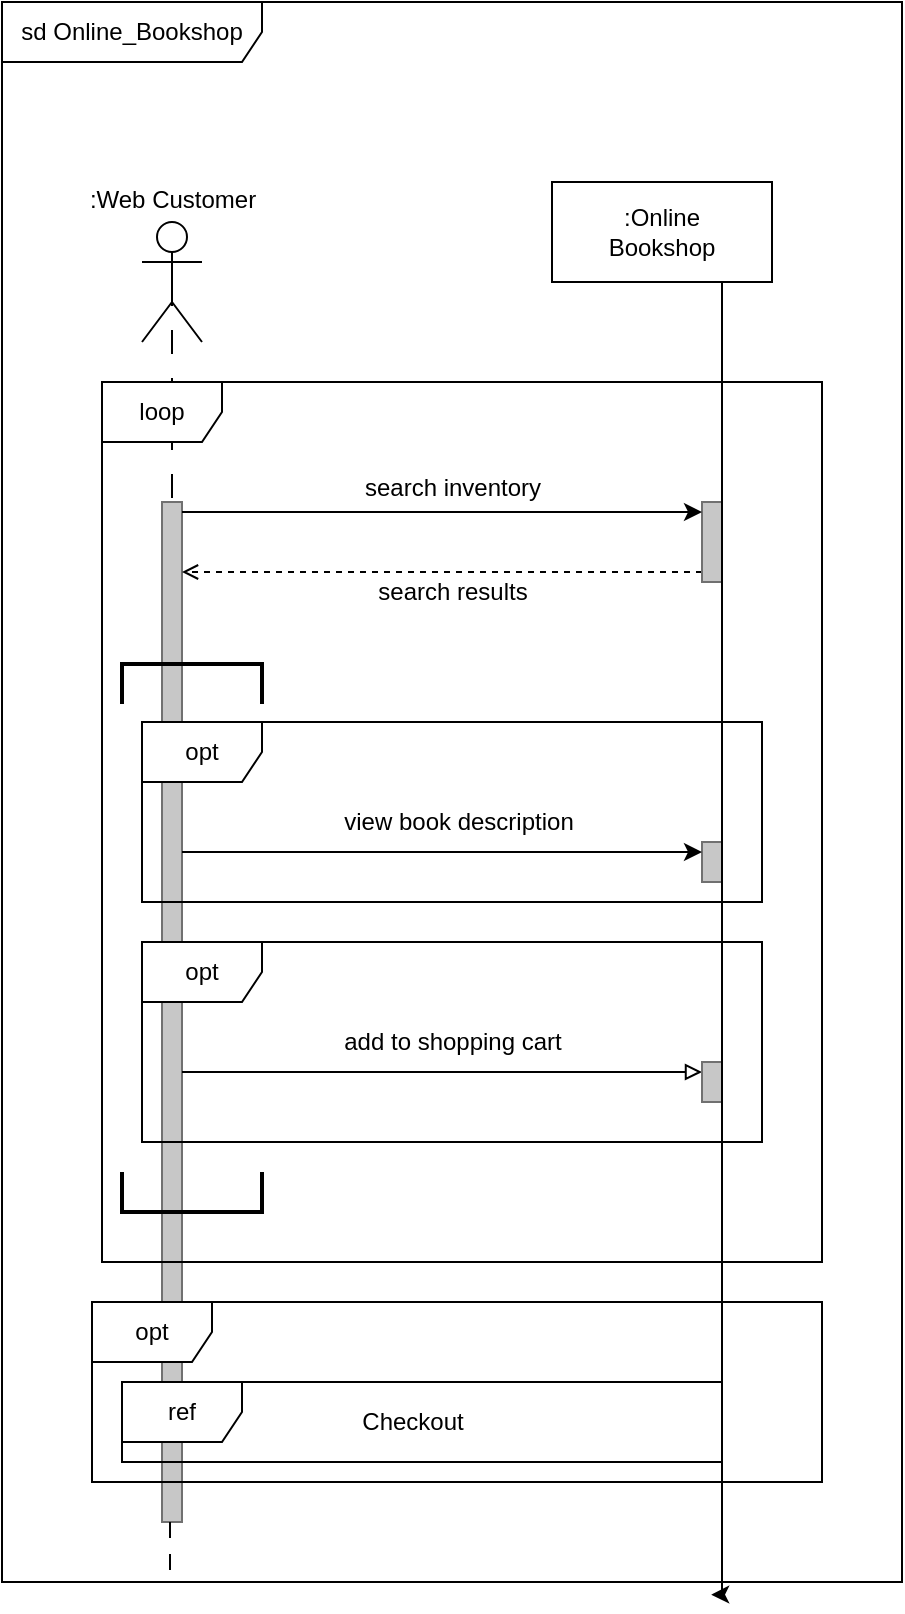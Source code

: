 <mxfile version="26.0.11">
  <diagram name="Page-1" id="NfI1CKnxWMlgXBg-68xp">
    <mxGraphModel dx="224" dy="467" grid="1" gridSize="10" guides="1" tooltips="1" connect="1" arrows="1" fold="1" page="1" pageScale="1" pageWidth="850" pageHeight="1100" math="0" shadow="0">
      <root>
        <mxCell id="0" />
        <mxCell id="1" parent="0" />
        <mxCell id="YzvBlcdgZRRwwShFddUN-1" value="sd Online_Bookshop" style="shape=umlFrame;whiteSpace=wrap;html=1;pointerEvents=0;width=130;height=30;" vertex="1" parent="1">
          <mxGeometry x="80" y="100" width="450" height="790" as="geometry" />
        </mxCell>
        <mxCell id="YzvBlcdgZRRwwShFddUN-13" style="edgeStyle=orthogonalEdgeStyle;rounded=0;orthogonalLoop=1;jettySize=auto;html=1;exitX=0.5;exitY=0.5;exitDx=0;exitDy=0;exitPerimeter=0;endArrow=none;startFill=0;dashed=1;dashPattern=12 12;" edge="1" parent="1" source="YzvBlcdgZRRwwShFddUN-2" target="YzvBlcdgZRRwwShFddUN-7">
          <mxGeometry relative="1" as="geometry">
            <Array as="points">
              <mxPoint x="165" y="390" />
              <mxPoint x="165" y="390" />
            </Array>
          </mxGeometry>
        </mxCell>
        <mxCell id="YzvBlcdgZRRwwShFddUN-2" value=":Web Customer" style="shape=umlActor;verticalLabelPosition=bottom;verticalAlign=top;html=1;spacingTop=-85;" vertex="1" parent="1">
          <mxGeometry x="150" y="210" width="30" height="60" as="geometry" />
        </mxCell>
        <mxCell id="YzvBlcdgZRRwwShFddUN-7" value="" style="html=1;points=[[0,0,0,0,5],[0,1,0,0,-5],[1,0,0,0,5],[1,1,0,0,-5]];perimeter=orthogonalPerimeter;outlineConnect=0;targetShapes=umlLifeline;portConstraint=eastwest;newEdgeStyle={&quot;curved&quot;:0,&quot;rounded&quot;:0};fillColor=light-dark(#c7c7c7, #ededed);strokeColor=light-dark(#707070, #ededed);" vertex="1" parent="1">
          <mxGeometry x="160" y="350" width="10" height="510" as="geometry" />
        </mxCell>
        <mxCell id="YzvBlcdgZRRwwShFddUN-9" value="loop" style="shape=umlFrame;whiteSpace=wrap;html=1;pointerEvents=0;" vertex="1" parent="1">
          <mxGeometry x="130" y="290" width="360" height="440" as="geometry" />
        </mxCell>
        <mxCell id="YzvBlcdgZRRwwShFddUN-12" value="" style="html=1;verticalAlign=bottom;endArrow=none;dashed=1;endSize=8;curved=0;rounded=0;startFill=0;dashPattern=8 8;" edge="1" parent="1" source="YzvBlcdgZRRwwShFddUN-7">
          <mxGeometry x="-0.276" y="16" relative="1" as="geometry">
            <mxPoint x="170" y="869.999" as="sourcePoint" />
            <mxPoint x="164" y="890" as="targetPoint" />
            <mxPoint as="offset" />
          </mxGeometry>
        </mxCell>
        <mxCell id="YzvBlcdgZRRwwShFddUN-14" value="opt" style="shape=umlFrame;whiteSpace=wrap;html=1;pointerEvents=0;" vertex="1" parent="1">
          <mxGeometry x="150" y="460" width="310" height="90" as="geometry" />
        </mxCell>
        <mxCell id="YzvBlcdgZRRwwShFddUN-15" value="opt" style="shape=umlFrame;whiteSpace=wrap;html=1;pointerEvents=0;" vertex="1" parent="1">
          <mxGeometry x="150" y="570" width="310" height="100" as="geometry" />
        </mxCell>
        <mxCell id="YzvBlcdgZRRwwShFddUN-16" value="opt" style="shape=umlFrame;whiteSpace=wrap;html=1;pointerEvents=0;" vertex="1" parent="1">
          <mxGeometry x="125" y="750" width="365" height="90" as="geometry" />
        </mxCell>
        <mxCell id="YzvBlcdgZRRwwShFddUN-17" value="ref" style="shape=umlFrame;whiteSpace=wrap;html=1;pointerEvents=0;" vertex="1" parent="1">
          <mxGeometry x="140" y="790" width="300" height="40" as="geometry" />
        </mxCell>
        <mxCell id="YzvBlcdgZRRwwShFddUN-18" value="Checkout" style="text;html=1;align=center;verticalAlign=middle;resizable=0;points=[];autosize=1;strokeColor=none;fillColor=none;" vertex="1" parent="1">
          <mxGeometry x="250" y="795" width="70" height="30" as="geometry" />
        </mxCell>
        <mxCell id="YzvBlcdgZRRwwShFddUN-19" value=":Online&lt;div&gt;Bookshop&lt;/div&gt;" style="html=1;whiteSpace=wrap;" vertex="1" parent="1">
          <mxGeometry x="355" y="190" width="110" height="50" as="geometry" />
        </mxCell>
        <mxCell id="YzvBlcdgZRRwwShFddUN-23" style="edgeStyle=orthogonalEdgeStyle;rounded=0;orthogonalLoop=1;jettySize=auto;html=1;curved=0;exitX=0;exitY=1;exitDx=0;exitDy=-5;exitPerimeter=0;dashed=1;endArrow=open;endFill=0;" edge="1" parent="1" source="YzvBlcdgZRRwwShFddUN-20" target="YzvBlcdgZRRwwShFddUN-7">
          <mxGeometry relative="1" as="geometry">
            <Array as="points">
              <mxPoint x="240" y="385" />
              <mxPoint x="240" y="385" />
            </Array>
          </mxGeometry>
        </mxCell>
        <mxCell id="YzvBlcdgZRRwwShFddUN-20" value="" style="html=1;points=[[0,0,0,0,5],[0,1,0,0,-5],[1,0,0,0,5],[1,1,0,0,-5]];perimeter=orthogonalPerimeter;outlineConnect=0;targetShapes=umlLifeline;portConstraint=eastwest;newEdgeStyle={&quot;curved&quot;:0,&quot;rounded&quot;:0};fillColor=light-dark(#c7c7c7, #ededed);strokeColor=light-dark(#707070, #ededed);" vertex="1" parent="1">
          <mxGeometry x="430" y="350" width="10" height="40" as="geometry" />
        </mxCell>
        <mxCell id="YzvBlcdgZRRwwShFddUN-21" style="edgeStyle=orthogonalEdgeStyle;rounded=0;orthogonalLoop=1;jettySize=auto;html=1;curved=0;exitX=1;exitY=0;exitDx=0;exitDy=5;exitPerimeter=0;entryX=0;entryY=0;entryDx=0;entryDy=5;entryPerimeter=0;" edge="1" parent="1" source="YzvBlcdgZRRwwShFddUN-7" target="YzvBlcdgZRRwwShFddUN-20">
          <mxGeometry relative="1" as="geometry" />
        </mxCell>
        <mxCell id="YzvBlcdgZRRwwShFddUN-24" value="search inventory" style="text;html=1;align=center;verticalAlign=middle;resizable=0;points=[];autosize=1;strokeColor=none;fillColor=none;" vertex="1" parent="1">
          <mxGeometry x="250" y="328" width="110" height="30" as="geometry" />
        </mxCell>
        <mxCell id="YzvBlcdgZRRwwShFddUN-25" value="search results" style="text;html=1;align=center;verticalAlign=middle;resizable=0;points=[];autosize=1;strokeColor=none;fillColor=none;" vertex="1" parent="1">
          <mxGeometry x="255" y="380" width="100" height="30" as="geometry" />
        </mxCell>
        <mxCell id="YzvBlcdgZRRwwShFddUN-26" value="" style="strokeWidth=2;html=1;shape=mxgraph.flowchart.annotation_1;align=left;pointerEvents=1;rotation=90;" vertex="1" parent="1">
          <mxGeometry x="165" y="406" width="20" height="70" as="geometry" />
        </mxCell>
        <mxCell id="YzvBlcdgZRRwwShFddUN-27" value="" style="strokeWidth=2;html=1;shape=mxgraph.flowchart.annotation_1;align=left;pointerEvents=1;rotation=-90;" vertex="1" parent="1">
          <mxGeometry x="165" y="660" width="20" height="70" as="geometry" />
        </mxCell>
        <mxCell id="YzvBlcdgZRRwwShFddUN-28" value="" style="html=1;points=[[0,0,0,0,5],[0,1,0,0,-5],[1,0,0,0,5],[1,1,0,0,-5]];perimeter=orthogonalPerimeter;outlineConnect=0;targetShapes=umlLifeline;portConstraint=eastwest;newEdgeStyle={&quot;curved&quot;:0,&quot;rounded&quot;:0};fillColor=light-dark(#c7c7c7, #ededed);strokeColor=light-dark(#707070, #ededed);" vertex="1" parent="1">
          <mxGeometry x="430" y="520" width="10" height="20" as="geometry" />
        </mxCell>
        <mxCell id="YzvBlcdgZRRwwShFddUN-29" style="edgeStyle=orthogonalEdgeStyle;rounded=0;orthogonalLoop=1;jettySize=auto;html=1;curved=0;exitX=0;exitY=0;exitDx=0;exitDy=5;exitPerimeter=0;endArrow=none;startFill=1;startArrow=classic;" edge="1" parent="1" source="YzvBlcdgZRRwwShFddUN-28" target="YzvBlcdgZRRwwShFddUN-7">
          <mxGeometry relative="1" as="geometry">
            <Array as="points">
              <mxPoint x="240" y="525" />
              <mxPoint x="240" y="525" />
            </Array>
          </mxGeometry>
        </mxCell>
        <mxCell id="YzvBlcdgZRRwwShFddUN-30" value="view book description" style="text;html=1;align=center;verticalAlign=middle;resizable=0;points=[];autosize=1;strokeColor=none;fillColor=none;" vertex="1" parent="1">
          <mxGeometry x="237.5" y="495" width="140" height="30" as="geometry" />
        </mxCell>
        <mxCell id="YzvBlcdgZRRwwShFddUN-32" style="edgeStyle=orthogonalEdgeStyle;rounded=0;orthogonalLoop=1;jettySize=auto;html=1;curved=0;exitX=0;exitY=0;exitDx=0;exitDy=5;exitPerimeter=0;startArrow=block;startFill=0;endArrow=none;" edge="1" parent="1" source="YzvBlcdgZRRwwShFddUN-31" target="YzvBlcdgZRRwwShFddUN-7">
          <mxGeometry relative="1" as="geometry">
            <Array as="points">
              <mxPoint x="240" y="635" />
              <mxPoint x="240" y="635" />
            </Array>
          </mxGeometry>
        </mxCell>
        <mxCell id="YzvBlcdgZRRwwShFddUN-31" value="" style="html=1;points=[[0,0,0,0,5],[0,1,0,0,-5],[1,0,0,0,5],[1,1,0,0,-5]];perimeter=orthogonalPerimeter;outlineConnect=0;targetShapes=umlLifeline;portConstraint=eastwest;newEdgeStyle={&quot;curved&quot;:0,&quot;rounded&quot;:0};fillColor=light-dark(#c7c7c7, #ededed);strokeColor=light-dark(#707070, #ededed);" vertex="1" parent="1">
          <mxGeometry x="430" y="630" width="10" height="20" as="geometry" />
        </mxCell>
        <mxCell id="YzvBlcdgZRRwwShFddUN-33" value="add to shopping cart" style="text;html=1;align=center;verticalAlign=middle;resizable=0;points=[];autosize=1;strokeColor=none;fillColor=none;" vertex="1" parent="1">
          <mxGeometry x="240" y="605" width="130" height="30" as="geometry" />
        </mxCell>
        <mxCell id="YzvBlcdgZRRwwShFddUN-34" style="edgeStyle=orthogonalEdgeStyle;rounded=0;orthogonalLoop=1;jettySize=auto;html=1;entryX=0.788;entryY=1.008;entryDx=0;entryDy=0;entryPerimeter=0;" edge="1" parent="1" target="YzvBlcdgZRRwwShFddUN-1">
          <mxGeometry relative="1" as="geometry">
            <mxPoint x="440" y="240" as="sourcePoint" />
            <Array as="points">
              <mxPoint x="440" y="896" />
            </Array>
          </mxGeometry>
        </mxCell>
      </root>
    </mxGraphModel>
  </diagram>
</mxfile>
